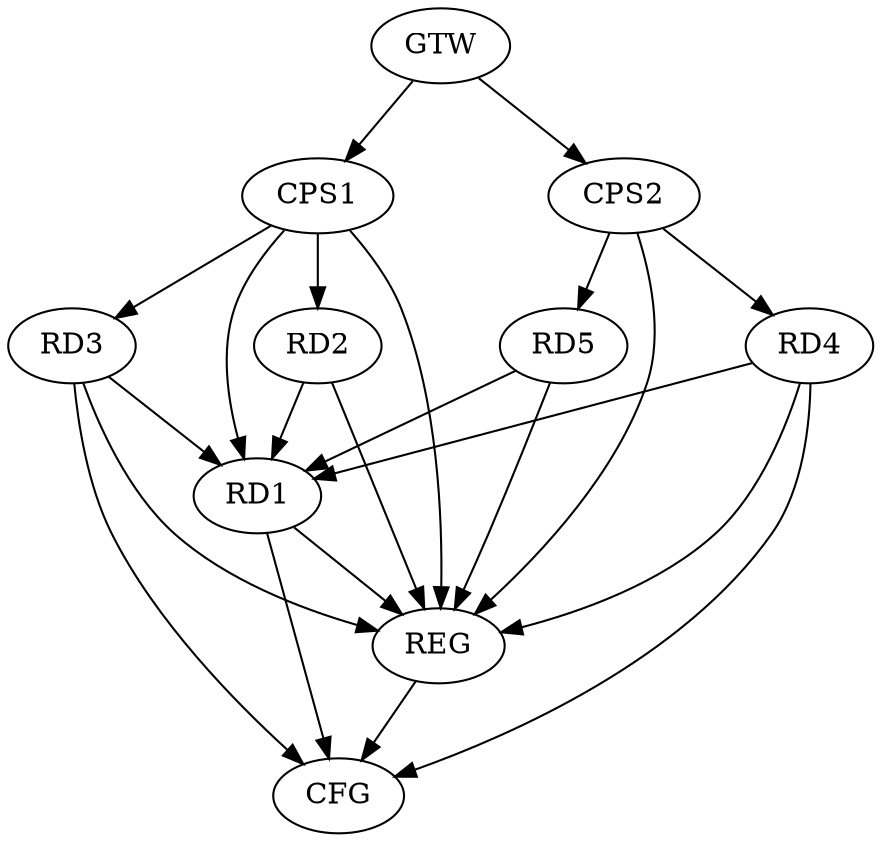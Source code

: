 strict digraph G {
  RD1 [ label="RD1" ];
  RD2 [ label="RD2" ];
  RD3 [ label="RD3" ];
  RD4 [ label="RD4" ];
  RD5 [ label="RD5" ];
  CPS1 [ label="CPS1" ];
  CPS2 [ label="CPS2" ];
  GTW [ label="GTW" ];
  REG [ label="REG" ];
  CFG [ label="CFG" ];
  CPS1 -> RD1;
  CPS1 -> RD2;
  CPS1 -> RD3;
  CPS2 -> RD4;
  CPS2 -> RD5;
  GTW -> CPS1;
  GTW -> CPS2;
  RD1 -> REG;
  RD2 -> REG;
  RD3 -> REG;
  RD4 -> REG;
  RD5 -> REG;
  CPS1 -> REG;
  CPS2 -> REG;
  RD3 -> CFG;
  RD4 -> CFG;
  RD1 -> CFG;
  REG -> CFG;
  RD2 -> RD1;
  RD4 -> RD1;
  RD3 -> RD1;
  RD5 -> RD1;
}
